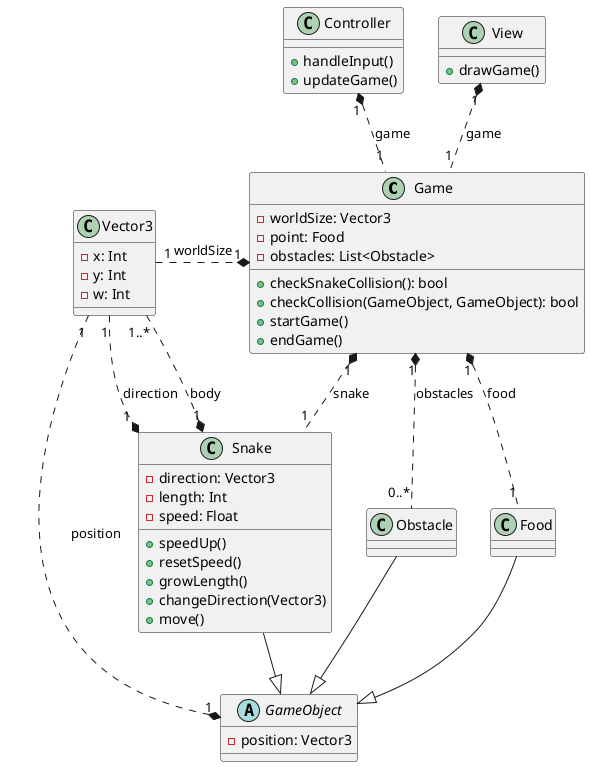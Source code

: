 @startuml classDiagram
skinparam groupInheritance 2

' Game classes
class Game {
    + checkSnakeCollision(): bool
    + checkCollision(GameObject, GameObject): bool
    + startGame()
    + endGame()

    - worldSize: Vector3
    - point: Food
    - obstacles: List<Obstacle>
}

abstract GameObject {
    - position: Vector3
}

class Snake {
    + speedUp()
    + resetSpeed()
    + growLength()
    + changeDirection(Vector3)
    + move()

    - direction: Vector3
    - length: Int
    - speed: Float
}

class Food {
}

class Obstacle {
}

' Util classes
class Controller {
    + handleInput()
    + updateGame()
}

class View {
    + drawGame()
}

class Vector3 {
    - x: Int
    - y: Int
    - w: Int
}

' Inheritance
GameObject <|-up- Food
GameObject <|-up- Obstacle
GameObject <|-up- Snake

' Associations
Game "1" *.. "1" Snake : "snake"
Game "1" *.. "1" Food : "food"
Game "1" *.. "0..*" Obstacle : "obstacles"
Game "1" *.left. "1" Vector3 : "worldSize"
GameObject "1" *.left. "1" Vector3 : "position"
Snake "1" *.left. "1" Vector3 : "direction"
Snake "1" *.left. "1..*" Vector3 : "body"
View "1" *.. "1" Game : "game"
Controller "1" *.. "1" Game : "game"

@enduml